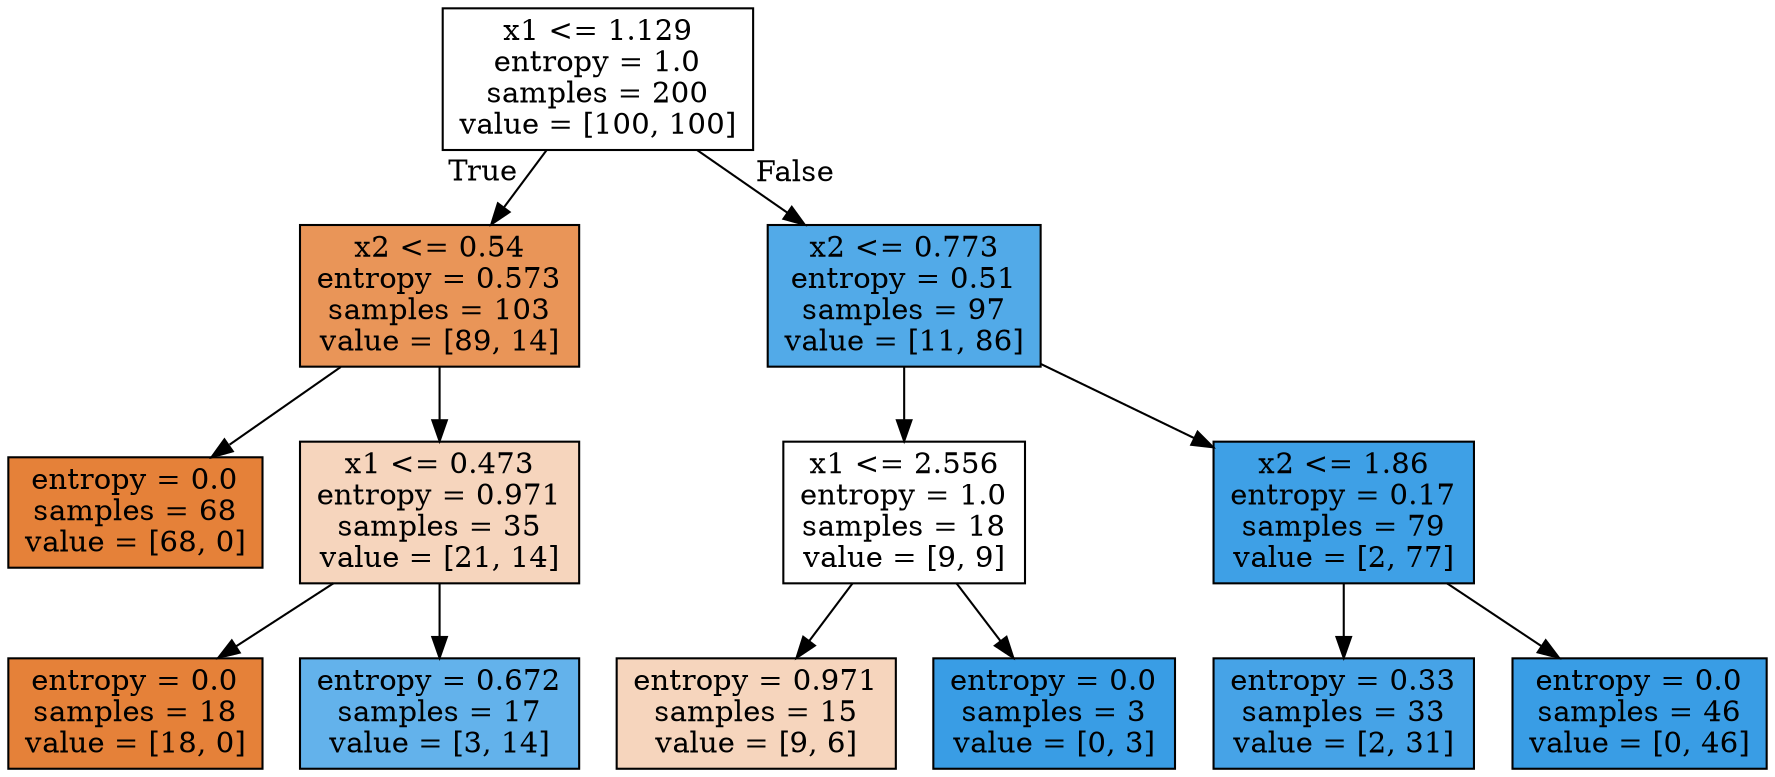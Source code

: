digraph Tree {
node [shape=box, style="filled", color="black"] ;
0 [label="x1 <= 1.129\nentropy = 1.0\nsamples = 200\nvalue = [100, 100]", fillcolor="#ffffff"] ;
1 [label="x2 <= 0.54\nentropy = 0.573\nsamples = 103\nvalue = [89, 14]", fillcolor="#e99558"] ;
0 -> 1 [labeldistance=2.5, labelangle=45, headlabel="True"] ;
2 [label="entropy = 0.0\nsamples = 68\nvalue = [68, 0]", fillcolor="#e58139"] ;
1 -> 2 ;
3 [label="x1 <= 0.473\nentropy = 0.971\nsamples = 35\nvalue = [21, 14]", fillcolor="#f6d5bd"] ;
1 -> 3 ;
4 [label="entropy = 0.0\nsamples = 18\nvalue = [18, 0]", fillcolor="#e58139"] ;
3 -> 4 ;
5 [label="entropy = 0.672\nsamples = 17\nvalue = [3, 14]", fillcolor="#63b2eb"] ;
3 -> 5 ;
6 [label="x2 <= 0.773\nentropy = 0.51\nsamples = 97\nvalue = [11, 86]", fillcolor="#52aae8"] ;
0 -> 6 [labeldistance=2.5, labelangle=-45, headlabel="False"] ;
7 [label="x1 <= 2.556\nentropy = 1.0\nsamples = 18\nvalue = [9, 9]", fillcolor="#ffffff"] ;
6 -> 7 ;
8 [label="entropy = 0.971\nsamples = 15\nvalue = [9, 6]", fillcolor="#f6d5bd"] ;
7 -> 8 ;
9 [label="entropy = 0.0\nsamples = 3\nvalue = [0, 3]", fillcolor="#399de5"] ;
7 -> 9 ;
10 [label="x2 <= 1.86\nentropy = 0.17\nsamples = 79\nvalue = [2, 77]", fillcolor="#3ea0e6"] ;
6 -> 10 ;
11 [label="entropy = 0.33\nsamples = 33\nvalue = [2, 31]", fillcolor="#46a3e7"] ;
10 -> 11 ;
12 [label="entropy = 0.0\nsamples = 46\nvalue = [0, 46]", fillcolor="#399de5"] ;
10 -> 12 ;
}